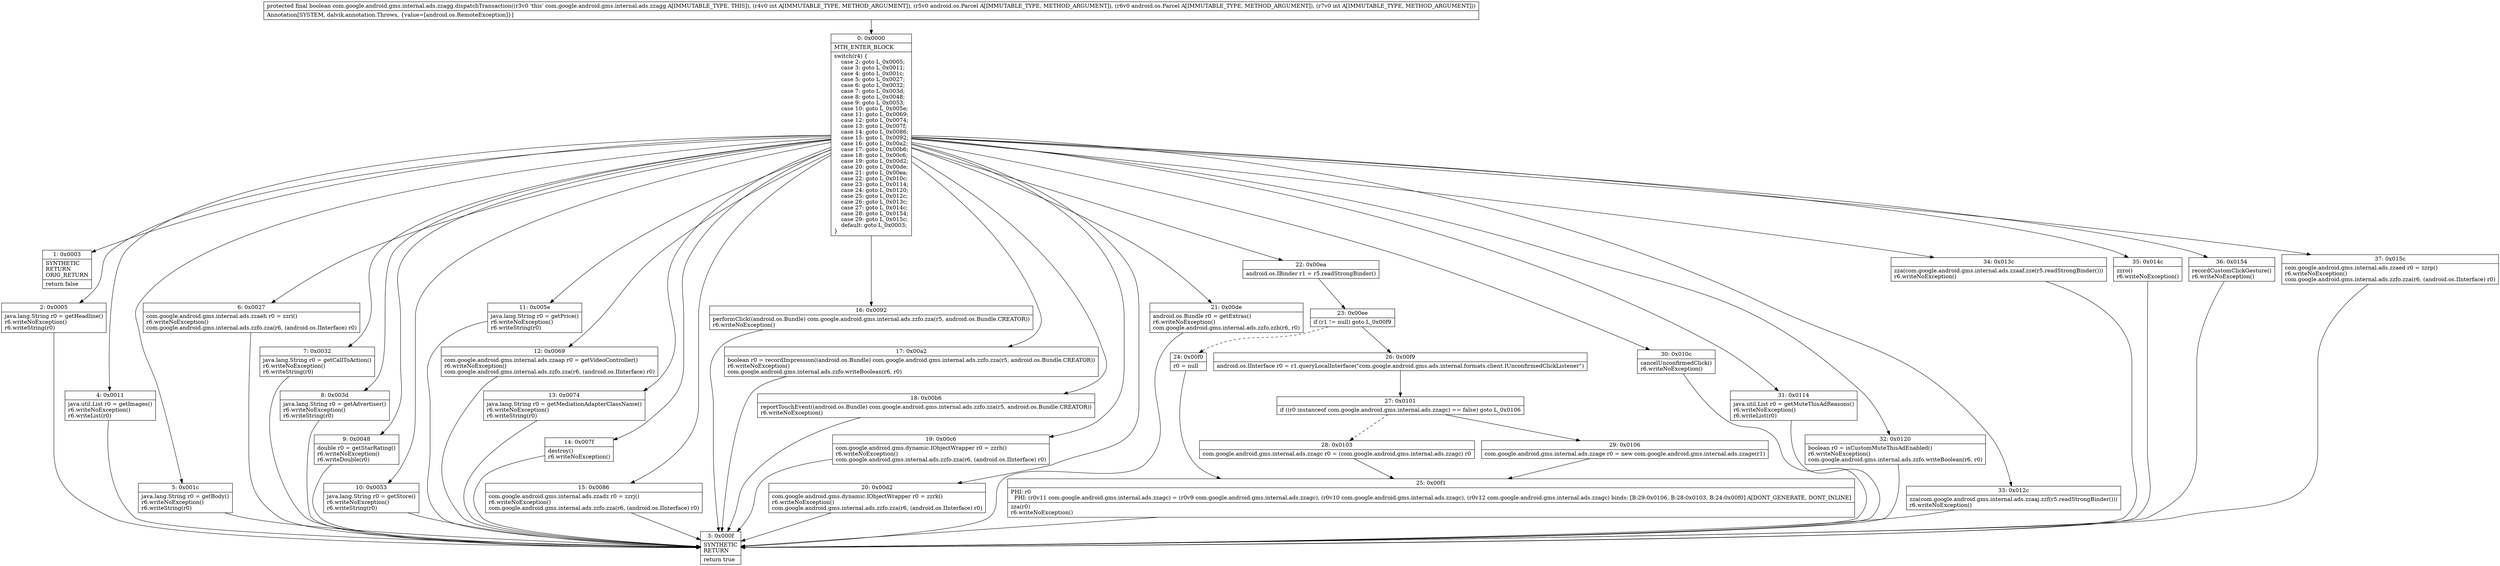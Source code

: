 digraph "CFG forcom.google.android.gms.internal.ads.zzagg.dispatchTransaction(ILandroid\/os\/Parcel;Landroid\/os\/Parcel;I)Z" {
Node_0 [shape=record,label="{0\:\ 0x0000|MTH_ENTER_BLOCK\l|switch(r4) \{\l    case 2: goto L_0x0005;\l    case 3: goto L_0x0011;\l    case 4: goto L_0x001c;\l    case 5: goto L_0x0027;\l    case 6: goto L_0x0032;\l    case 7: goto L_0x003d;\l    case 8: goto L_0x0048;\l    case 9: goto L_0x0053;\l    case 10: goto L_0x005e;\l    case 11: goto L_0x0069;\l    case 12: goto L_0x0074;\l    case 13: goto L_0x007f;\l    case 14: goto L_0x0086;\l    case 15: goto L_0x0092;\l    case 16: goto L_0x00a2;\l    case 17: goto L_0x00b6;\l    case 18: goto L_0x00c6;\l    case 19: goto L_0x00d2;\l    case 20: goto L_0x00de;\l    case 21: goto L_0x00ea;\l    case 22: goto L_0x010c;\l    case 23: goto L_0x0114;\l    case 24: goto L_0x0120;\l    case 25: goto L_0x012c;\l    case 26: goto L_0x013c;\l    case 27: goto L_0x014c;\l    case 28: goto L_0x0154;\l    case 29: goto L_0x015c;\l    default: goto L_0x0003;\l\}\l}"];
Node_1 [shape=record,label="{1\:\ 0x0003|SYNTHETIC\lRETURN\lORIG_RETURN\l|return false\l}"];
Node_2 [shape=record,label="{2\:\ 0x0005|java.lang.String r0 = getHeadline()\lr6.writeNoException()\lr6.writeString(r0)\l}"];
Node_3 [shape=record,label="{3\:\ 0x000f|SYNTHETIC\lRETURN\l|return true\l}"];
Node_4 [shape=record,label="{4\:\ 0x0011|java.util.List r0 = getImages()\lr6.writeNoException()\lr6.writeList(r0)\l}"];
Node_5 [shape=record,label="{5\:\ 0x001c|java.lang.String r0 = getBody()\lr6.writeNoException()\lr6.writeString(r0)\l}"];
Node_6 [shape=record,label="{6\:\ 0x0027|com.google.android.gms.internal.ads.zzaeh r0 = zzri()\lr6.writeNoException()\lcom.google.android.gms.internal.ads.zzfo.zza(r6, (android.os.IInterface) r0)\l}"];
Node_7 [shape=record,label="{7\:\ 0x0032|java.lang.String r0 = getCallToAction()\lr6.writeNoException()\lr6.writeString(r0)\l}"];
Node_8 [shape=record,label="{8\:\ 0x003d|java.lang.String r0 = getAdvertiser()\lr6.writeNoException()\lr6.writeString(r0)\l}"];
Node_9 [shape=record,label="{9\:\ 0x0048|double r0 = getStarRating()\lr6.writeNoException()\lr6.writeDouble(r0)\l}"];
Node_10 [shape=record,label="{10\:\ 0x0053|java.lang.String r0 = getStore()\lr6.writeNoException()\lr6.writeString(r0)\l}"];
Node_11 [shape=record,label="{11\:\ 0x005e|java.lang.String r0 = getPrice()\lr6.writeNoException()\lr6.writeString(r0)\l}"];
Node_12 [shape=record,label="{12\:\ 0x0069|com.google.android.gms.internal.ads.zzaap r0 = getVideoController()\lr6.writeNoException()\lcom.google.android.gms.internal.ads.zzfo.zza(r6, (android.os.IInterface) r0)\l}"];
Node_13 [shape=record,label="{13\:\ 0x0074|java.lang.String r0 = getMediationAdapterClassName()\lr6.writeNoException()\lr6.writeString(r0)\l}"];
Node_14 [shape=record,label="{14\:\ 0x007f|destroy()\lr6.writeNoException()\l}"];
Node_15 [shape=record,label="{15\:\ 0x0086|com.google.android.gms.internal.ads.zzadz r0 = zzrj()\lr6.writeNoException()\lcom.google.android.gms.internal.ads.zzfo.zza(r6, (android.os.IInterface) r0)\l}"];
Node_16 [shape=record,label="{16\:\ 0x0092|performClick((android.os.Bundle) com.google.android.gms.internal.ads.zzfo.zza(r5, android.os.Bundle.CREATOR))\lr6.writeNoException()\l}"];
Node_17 [shape=record,label="{17\:\ 0x00a2|boolean r0 = recordImpression((android.os.Bundle) com.google.android.gms.internal.ads.zzfo.zza(r5, android.os.Bundle.CREATOR))\lr6.writeNoException()\lcom.google.android.gms.internal.ads.zzfo.writeBoolean(r6, r0)\l}"];
Node_18 [shape=record,label="{18\:\ 0x00b6|reportTouchEvent((android.os.Bundle) com.google.android.gms.internal.ads.zzfo.zza(r5, android.os.Bundle.CREATOR))\lr6.writeNoException()\l}"];
Node_19 [shape=record,label="{19\:\ 0x00c6|com.google.android.gms.dynamic.IObjectWrapper r0 = zzrh()\lr6.writeNoException()\lcom.google.android.gms.internal.ads.zzfo.zza(r6, (android.os.IInterface) r0)\l}"];
Node_20 [shape=record,label="{20\:\ 0x00d2|com.google.android.gms.dynamic.IObjectWrapper r0 = zzrk()\lr6.writeNoException()\lcom.google.android.gms.internal.ads.zzfo.zza(r6, (android.os.IInterface) r0)\l}"];
Node_21 [shape=record,label="{21\:\ 0x00de|android.os.Bundle r0 = getExtras()\lr6.writeNoException()\lcom.google.android.gms.internal.ads.zzfo.zzb(r6, r0)\l}"];
Node_22 [shape=record,label="{22\:\ 0x00ea|android.os.IBinder r1 = r5.readStrongBinder()\l}"];
Node_23 [shape=record,label="{23\:\ 0x00ee|if (r1 != null) goto L_0x00f9\l}"];
Node_24 [shape=record,label="{24\:\ 0x00f0|r0 = null\l}"];
Node_25 [shape=record,label="{25\:\ 0x00f1|PHI: r0 \l  PHI: (r0v11 com.google.android.gms.internal.ads.zzagc) = (r0v9 com.google.android.gms.internal.ads.zzagc), (r0v10 com.google.android.gms.internal.ads.zzagc), (r0v12 com.google.android.gms.internal.ads.zzagc) binds: [B:29:0x0106, B:28:0x0103, B:24:0x00f0] A[DONT_GENERATE, DONT_INLINE]\l|zza(r0)\lr6.writeNoException()\l}"];
Node_26 [shape=record,label="{26\:\ 0x00f9|android.os.IInterface r0 = r1.queryLocalInterface(\"com.google.android.gms.ads.internal.formats.client.IUnconfirmedClickListener\")\l}"];
Node_27 [shape=record,label="{27\:\ 0x0101|if ((r0 instanceof com.google.android.gms.internal.ads.zzagc) == false) goto L_0x0106\l}"];
Node_28 [shape=record,label="{28\:\ 0x0103|com.google.android.gms.internal.ads.zzagc r0 = (com.google.android.gms.internal.ads.zzagc) r0\l}"];
Node_29 [shape=record,label="{29\:\ 0x0106|com.google.android.gms.internal.ads.zzage r0 = new com.google.android.gms.internal.ads.zzage(r1)\l}"];
Node_30 [shape=record,label="{30\:\ 0x010c|cancelUnconfirmedClick()\lr6.writeNoException()\l}"];
Node_31 [shape=record,label="{31\:\ 0x0114|java.util.List r0 = getMuteThisAdReasons()\lr6.writeNoException()\lr6.writeList(r0)\l}"];
Node_32 [shape=record,label="{32\:\ 0x0120|boolean r0 = isCustomMuteThisAdEnabled()\lr6.writeNoException()\lcom.google.android.gms.internal.ads.zzfo.writeBoolean(r6, r0)\l}"];
Node_33 [shape=record,label="{33\:\ 0x012c|zza(com.google.android.gms.internal.ads.zzaaj.zzf(r5.readStrongBinder()))\lr6.writeNoException()\l}"];
Node_34 [shape=record,label="{34\:\ 0x013c|zza(com.google.android.gms.internal.ads.zzaaf.zze(r5.readStrongBinder()))\lr6.writeNoException()\l}"];
Node_35 [shape=record,label="{35\:\ 0x014c|zzro()\lr6.writeNoException()\l}"];
Node_36 [shape=record,label="{36\:\ 0x0154|recordCustomClickGesture()\lr6.writeNoException()\l}"];
Node_37 [shape=record,label="{37\:\ 0x015c|com.google.android.gms.internal.ads.zzaed r0 = zzrp()\lr6.writeNoException()\lcom.google.android.gms.internal.ads.zzfo.zza(r6, (android.os.IInterface) r0)\l}"];
MethodNode[shape=record,label="{protected final boolean com.google.android.gms.internal.ads.zzagg.dispatchTransaction((r3v0 'this' com.google.android.gms.internal.ads.zzagg A[IMMUTABLE_TYPE, THIS]), (r4v0 int A[IMMUTABLE_TYPE, METHOD_ARGUMENT]), (r5v0 android.os.Parcel A[IMMUTABLE_TYPE, METHOD_ARGUMENT]), (r6v0 android.os.Parcel A[IMMUTABLE_TYPE, METHOD_ARGUMENT]), (r7v0 int A[IMMUTABLE_TYPE, METHOD_ARGUMENT]))  | Annotation[SYSTEM, dalvik.annotation.Throws, \{value=[android.os.RemoteException]\}]\l}"];
MethodNode -> Node_0;
Node_0 -> Node_1;
Node_0 -> Node_2;
Node_0 -> Node_4;
Node_0 -> Node_5;
Node_0 -> Node_6;
Node_0 -> Node_7;
Node_0 -> Node_8;
Node_0 -> Node_9;
Node_0 -> Node_10;
Node_0 -> Node_11;
Node_0 -> Node_12;
Node_0 -> Node_13;
Node_0 -> Node_14;
Node_0 -> Node_15;
Node_0 -> Node_16;
Node_0 -> Node_17;
Node_0 -> Node_18;
Node_0 -> Node_19;
Node_0 -> Node_20;
Node_0 -> Node_21;
Node_0 -> Node_22;
Node_0 -> Node_30;
Node_0 -> Node_31;
Node_0 -> Node_32;
Node_0 -> Node_33;
Node_0 -> Node_34;
Node_0 -> Node_35;
Node_0 -> Node_36;
Node_0 -> Node_37;
Node_2 -> Node_3;
Node_4 -> Node_3;
Node_5 -> Node_3;
Node_6 -> Node_3;
Node_7 -> Node_3;
Node_8 -> Node_3;
Node_9 -> Node_3;
Node_10 -> Node_3;
Node_11 -> Node_3;
Node_12 -> Node_3;
Node_13 -> Node_3;
Node_14 -> Node_3;
Node_15 -> Node_3;
Node_16 -> Node_3;
Node_17 -> Node_3;
Node_18 -> Node_3;
Node_19 -> Node_3;
Node_20 -> Node_3;
Node_21 -> Node_3;
Node_22 -> Node_23;
Node_23 -> Node_24[style=dashed];
Node_23 -> Node_26;
Node_24 -> Node_25;
Node_25 -> Node_3;
Node_26 -> Node_27;
Node_27 -> Node_28[style=dashed];
Node_27 -> Node_29;
Node_28 -> Node_25;
Node_29 -> Node_25;
Node_30 -> Node_3;
Node_31 -> Node_3;
Node_32 -> Node_3;
Node_33 -> Node_3;
Node_34 -> Node_3;
Node_35 -> Node_3;
Node_36 -> Node_3;
Node_37 -> Node_3;
}

